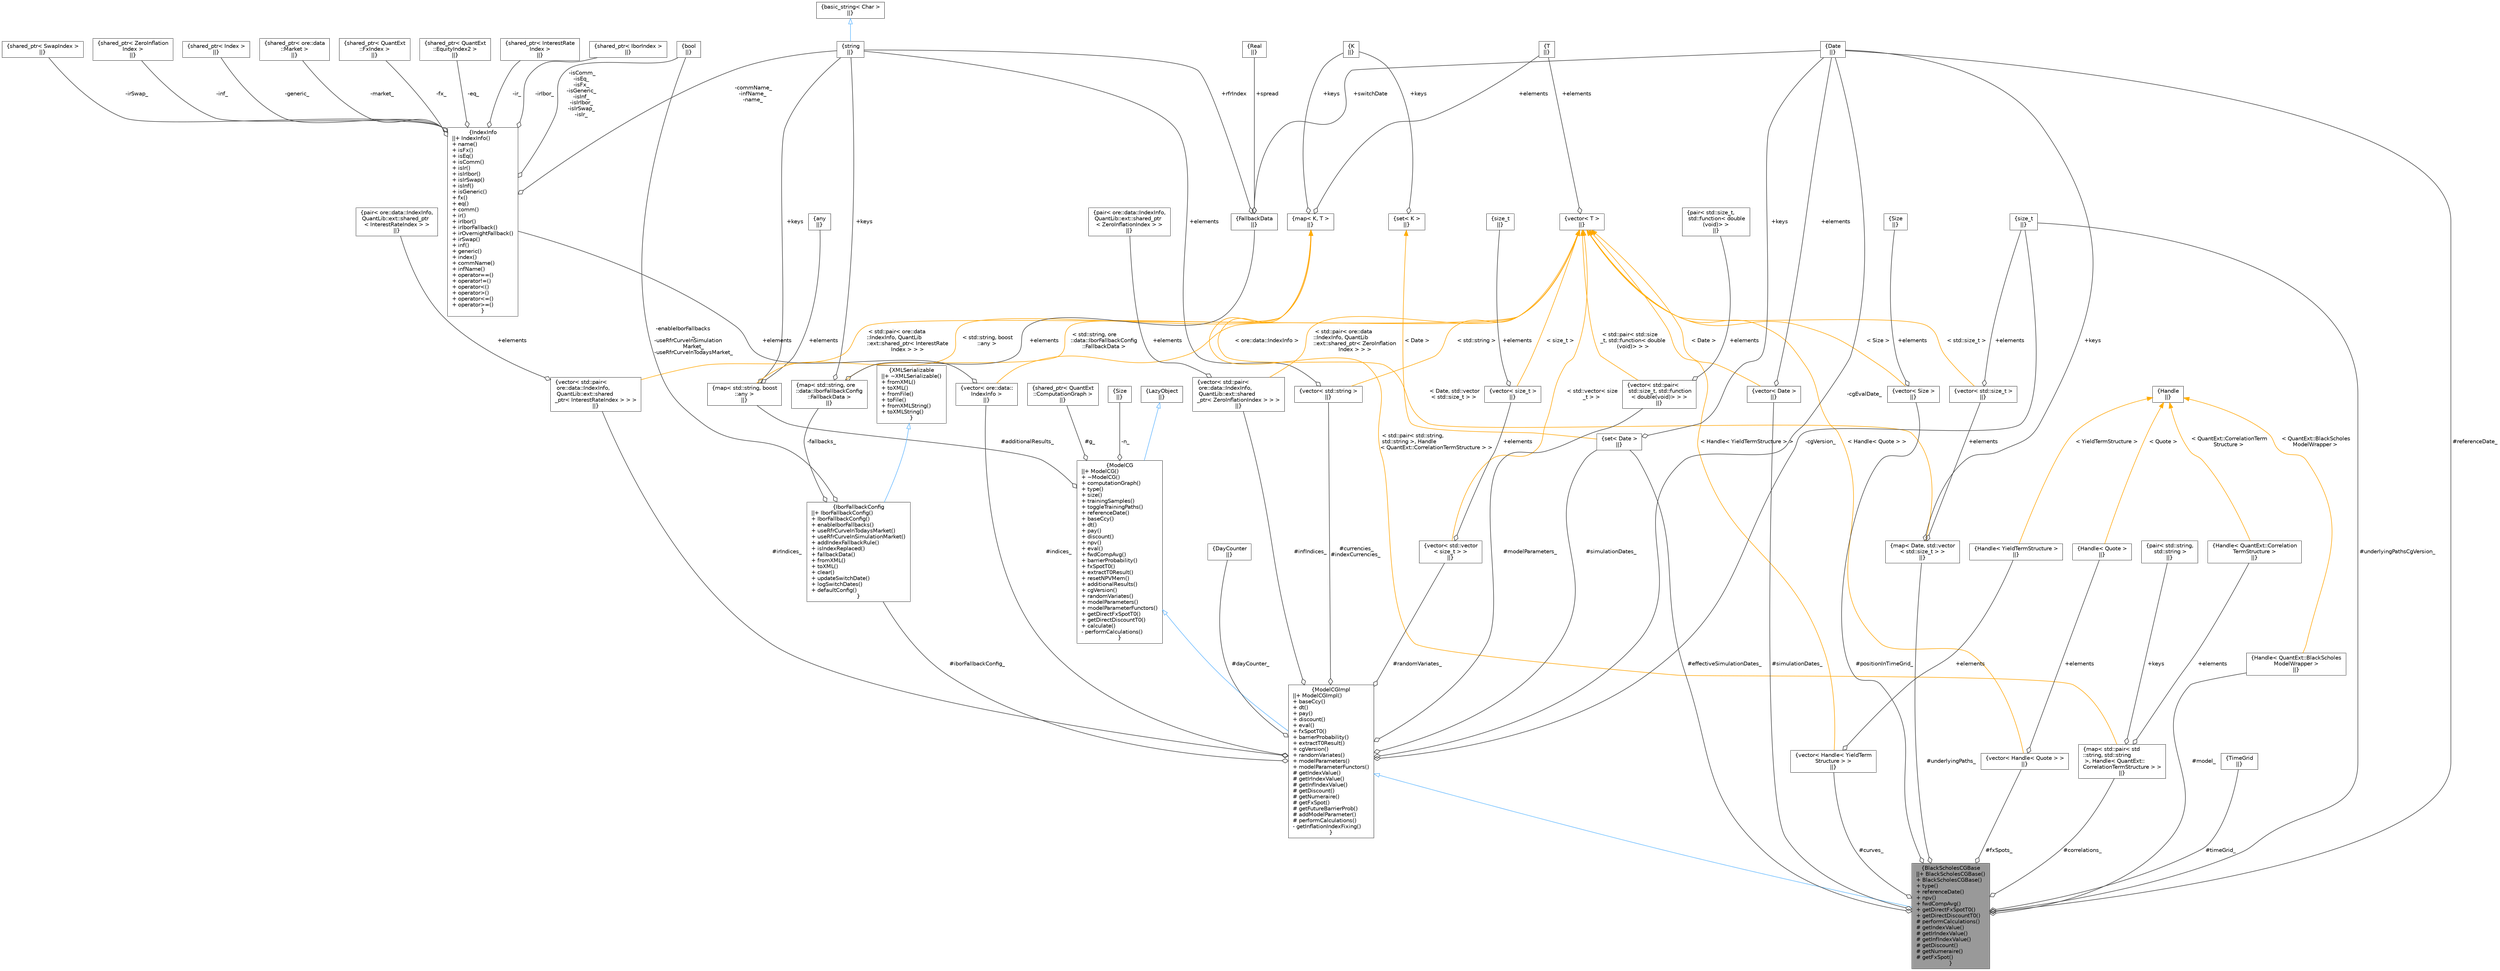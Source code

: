 digraph "BlackScholesCGBase"
{
 // INTERACTIVE_SVG=YES
 // LATEX_PDF_SIZE
  bgcolor="transparent";
  edge [fontname=Helvetica,fontsize=10,labelfontname=Helvetica,labelfontsize=10];
  node [fontname=Helvetica,fontsize=10,shape=box,height=0.2,width=0.4];
  Node1 [label="{BlackScholesCGBase\n||+ BlackScholesCGBase()\l+ BlackScholesCGBase()\l+ type()\l+ referenceDate()\l+ npv()\l+ fwdCompAvg()\l+ getDirectFxSpotT0()\l+ getDirectDiscountT0()\l# performCalculations()\l# getIndexValue()\l# getIrIndexValue()\l# getInfIndexValue()\l# getDiscount()\l# getNumeraire()\l# getFxSpot()\l}",height=0.2,width=0.4,color="gray40", fillcolor="grey60", style="filled", fontcolor="black",tooltip=" "];
  Node2 -> Node1 [dir="back",color="steelblue1",style="solid",arrowtail="onormal"];
  Node2 [label="{ModelCGImpl\n||+ ModelCGImpl()\l+ baseCcy()\l+ dt()\l+ pay()\l+ discount()\l+ eval()\l+ fxSpotT0()\l+ barrierProbability()\l+ extractT0Result()\l+ cgVersion()\l+ randomVariates()\l+ modelParameters()\l+ modelParameterFunctors()\l# getIndexValue()\l# getIrIndexValue()\l# getInfIndexValue()\l# getDiscount()\l# getNumeraire()\l# getFxSpot()\l# getFutureBarrierProb()\l# addModelParameter()\l# performCalculations()\l- getInflationIndexFixing()\l}",height=0.2,width=0.4,color="gray40", fillcolor="white", style="filled",URL="$classore_1_1data_1_1_model_c_g_impl.html",tooltip=" "];
  Node3 -> Node2 [dir="back",color="steelblue1",style="solid",arrowtail="onormal"];
  Node3 [label="{ModelCG\n||+ ModelCG()\l+ ~ModelCG()\l+ computationGraph()\l+ type()\l+ size()\l+ trainingSamples()\l+ toggleTrainingPaths()\l+ referenceDate()\l+ baseCcy()\l+ dt()\l+ pay()\l+ discount()\l+ npv()\l+ eval()\l+ fwdCompAvg()\l+ barrierProbability()\l+ fxSpotT0()\l+ extractT0Result()\l+ resetNPVMem()\l+ additionalResults()\l+ cgVersion()\l+ randomVariates()\l+ modelParameters()\l+ modelParameterFunctors()\l+ getDirectFxSpotT0()\l+ getDirectDiscountT0()\l+ calculate()\l- performCalculations()\l}",height=0.2,width=0.4,color="gray40", fillcolor="white", style="filled",URL="$classore_1_1data_1_1_model_c_g.html",tooltip=" "];
  Node4 -> Node3 [dir="back",color="steelblue1",style="solid",arrowtail="onormal"];
  Node4 [label="{LazyObject\n||}",height=0.2,width=0.4,color="gray40", fillcolor="white", style="filled",tooltip=" "];
  Node5 -> Node3 [color="grey25",style="solid",label=" #additionalResults_" ,arrowhead="odiamond"];
  Node5 [label="{map\< std::string, boost\l::any \>\n||}",height=0.2,width=0.4,color="gray40", fillcolor="white", style="filled",tooltip=" "];
  Node6 -> Node5 [color="grey25",style="solid",label=" +keys" ,arrowhead="odiamond"];
  Node6 [label="{string\n||}",height=0.2,width=0.4,color="gray40", fillcolor="white", style="filled",tooltip=" "];
  Node7 -> Node6 [dir="back",color="steelblue1",style="solid",arrowtail="onormal"];
  Node7 [label="{basic_string\< Char \>\n||}",height=0.2,width=0.4,color="gray40", fillcolor="white", style="filled",tooltip=" "];
  Node8 -> Node5 [color="grey25",style="solid",label=" +elements" ,arrowhead="odiamond"];
  Node8 [label="{any\n||}",height=0.2,width=0.4,color="gray40", fillcolor="white", style="filled",tooltip=" "];
  Node9 -> Node5 [dir="back",color="orange",style="solid",label=" \< std::string, boost\l::any \>" ];
  Node9 [label="{map\< K, T \>\n||}",height=0.2,width=0.4,color="gray40", fillcolor="white", style="filled",tooltip=" "];
  Node10 -> Node9 [color="grey25",style="solid",label=" +keys" ,arrowhead="odiamond"];
  Node10 [label="{K\n||}",height=0.2,width=0.4,color="gray40", fillcolor="white", style="filled",tooltip=" "];
  Node11 -> Node9 [color="grey25",style="solid",label=" +elements" ,arrowhead="odiamond"];
  Node11 [label="{T\n||}",height=0.2,width=0.4,color="gray40", fillcolor="white", style="filled",tooltip=" "];
  Node12 -> Node3 [color="grey25",style="solid",label=" #g_" ,arrowhead="odiamond"];
  Node12 [label="{shared_ptr\< QuantExt\l::ComputationGraph \>\n||}",height=0.2,width=0.4,color="gray40", fillcolor="white", style="filled",tooltip=" "];
  Node13 -> Node3 [color="grey25",style="solid",label=" -n_" ,arrowhead="odiamond"];
  Node13 [label="{Size\n||}",height=0.2,width=0.4,color="gray40", fillcolor="white", style="filled",tooltip=" "];
  Node14 -> Node2 [color="grey25",style="solid",label=" #dayCounter_" ,arrowhead="odiamond"];
  Node14 [label="{DayCounter\n||}",height=0.2,width=0.4,color="gray40", fillcolor="white", style="filled",tooltip=" "];
  Node15 -> Node2 [color="grey25",style="solid",label=" #currencies_\n#indexCurrencies_" ,arrowhead="odiamond"];
  Node15 [label="{vector\< std::string \>\n||}",height=0.2,width=0.4,color="gray40", fillcolor="white", style="filled",tooltip=" "];
  Node6 -> Node15 [color="grey25",style="solid",label=" +elements" ,arrowhead="odiamond"];
  Node16 -> Node15 [dir="back",color="orange",style="solid",label=" \< std::string \>" ];
  Node16 [label="{vector\< T \>\n||}",height=0.2,width=0.4,color="gray40", fillcolor="white", style="filled",tooltip=" "];
  Node11 -> Node16 [color="grey25",style="solid",label=" +elements" ,arrowhead="odiamond"];
  Node17 -> Node2 [color="grey25",style="solid",label=" #simulationDates_" ,arrowhead="odiamond"];
  Node17 [label="{set\< Date \>\n||}",height=0.2,width=0.4,color="gray40", fillcolor="white", style="filled",tooltip=" "];
  Node18 -> Node17 [color="grey25",style="solid",label=" +keys" ,arrowhead="odiamond"];
  Node18 [label="{Date\n||}",height=0.2,width=0.4,color="gray40", fillcolor="white", style="filled",tooltip=" "];
  Node19 -> Node17 [dir="back",color="orange",style="solid",label=" \< Date \>" ];
  Node19 [label="{set\< K \>\n||}",height=0.2,width=0.4,color="gray40", fillcolor="white", style="filled",tooltip=" "];
  Node10 -> Node19 [color="grey25",style="solid",label=" +keys" ,arrowhead="odiamond"];
  Node20 -> Node2 [color="grey25",style="solid",label=" #iborFallbackConfig_" ,arrowhead="odiamond"];
  Node20 [label="{IborFallbackConfig\n||+ IborFallbackConfig()\l+ IborFallbackConfig()\l+ enableIborFallbacks()\l+ useRfrCurveInTodaysMarket()\l+ useRfrCurveInSimulationMarket()\l+ addIndexFallbackRule()\l+ isIndexReplaced()\l+ fallbackData()\l+ fromXML()\l+ toXML()\l+ clear()\l+ updateSwitchDate()\l+ logSwitchDates()\l+ defaultConfig()\l}",height=0.2,width=0.4,color="gray40", fillcolor="white", style="filled",URL="$classore_1_1data_1_1_ibor_fallback_config.html",tooltip=" "];
  Node21 -> Node20 [dir="back",color="steelblue1",style="solid",arrowtail="onormal"];
  Node21 [label="{XMLSerializable\n||+ ~XMLSerializable()\l+ fromXML()\l+ toXML()\l+ fromFile()\l+ toFile()\l+ fromXMLString()\l+ toXMLString()\l}",height=0.2,width=0.4,color="gray40", fillcolor="white", style="filled",URL="$classore_1_1data_1_1_x_m_l_serializable.html",tooltip="Base class for all serializable classes."];
  Node22 -> Node20 [color="grey25",style="solid",label=" -enableIborFallbacks\l_\n-useRfrCurveInSimulation\lMarket_\n-useRfrCurveInTodaysMarket_" ,arrowhead="odiamond"];
  Node22 [label="{bool\n||}",height=0.2,width=0.4,color="gray40", fillcolor="white", style="filled",URL="$classbool.html",tooltip=" "];
  Node23 -> Node20 [color="grey25",style="solid",label=" -fallbacks_" ,arrowhead="odiamond"];
  Node23 [label="{map\< std::string, ore\l::data::IborFallbackConfig\l::FallbackData \>\n||}",height=0.2,width=0.4,color="gray40", fillcolor="white", style="filled",tooltip=" "];
  Node6 -> Node23 [color="grey25",style="solid",label=" +keys" ,arrowhead="odiamond"];
  Node24 -> Node23 [color="grey25",style="solid",label=" +elements" ,arrowhead="odiamond"];
  Node24 [label="{FallbackData\n||}",height=0.2,width=0.4,color="gray40", fillcolor="white", style="filled",URL="$structore_1_1data_1_1_ibor_fallback_config_1_1_fallback_data.html",tooltip=" "];
  Node6 -> Node24 [color="grey25",style="solid",label=" +rfrIndex" ,arrowhead="odiamond"];
  Node25 -> Node24 [color="grey25",style="solid",label=" +spread" ,arrowhead="odiamond"];
  Node25 [label="{Real\n||}",height=0.2,width=0.4,color="gray40", fillcolor="white", style="filled",tooltip=" "];
  Node18 -> Node24 [color="grey25",style="solid",label=" +switchDate" ,arrowhead="odiamond"];
  Node9 -> Node23 [dir="back",color="orange",style="solid",label=" \< std::string, ore\l::data::IborFallbackConfig\l::FallbackData \>" ];
  Node26 -> Node2 [color="grey25",style="solid",label=" #irIndices_" ,arrowhead="odiamond"];
  Node26 [label="{vector\< std::pair\<\l ore::data::IndexInfo,\l QuantLib::ext::shared\l_ptr\< InterestRateIndex \> \> \>\n||}",height=0.2,width=0.4,color="gray40", fillcolor="white", style="filled",tooltip=" "];
  Node27 -> Node26 [color="grey25",style="solid",label=" +elements" ,arrowhead="odiamond"];
  Node27 [label="{pair\< ore::data::IndexInfo,\l QuantLib::ext::shared_ptr\l\< InterestRateIndex \> \>\n||}",height=0.2,width=0.4,color="gray40", fillcolor="white", style="filled",tooltip=" "];
  Node16 -> Node26 [dir="back",color="orange",style="solid",label=" \< std::pair\< ore::data\l::IndexInfo, QuantLib\l::ext::shared_ptr\< InterestRate\lIndex \> \> \>" ];
  Node28 -> Node2 [color="grey25",style="solid",label=" #infIndices_" ,arrowhead="odiamond"];
  Node28 [label="{vector\< std::pair\<\l ore::data::IndexInfo,\l QuantLib::ext::shared\l_ptr\< ZeroInflationIndex \> \> \>\n||}",height=0.2,width=0.4,color="gray40", fillcolor="white", style="filled",tooltip=" "];
  Node29 -> Node28 [color="grey25",style="solid",label=" +elements" ,arrowhead="odiamond"];
  Node29 [label="{pair\< ore::data::IndexInfo,\l QuantLib::ext::shared_ptr\l\< ZeroInflationIndex \> \>\n||}",height=0.2,width=0.4,color="gray40", fillcolor="white", style="filled",tooltip=" "];
  Node16 -> Node28 [dir="back",color="orange",style="solid",label=" \< std::pair\< ore::data\l::IndexInfo, QuantLib\l::ext::shared_ptr\< ZeroInflation\lIndex \> \> \>" ];
  Node30 -> Node2 [color="grey25",style="solid",label=" #indices_" ,arrowhead="odiamond"];
  Node30 [label="{vector\< ore::data::\lIndexInfo \>\n||}",height=0.2,width=0.4,color="gray40", fillcolor="white", style="filled",tooltip=" "];
  Node31 -> Node30 [color="grey25",style="solid",label=" +elements" ,arrowhead="odiamond"];
  Node31 [label="{IndexInfo\n||+ IndexInfo()\l+ name()\l+ isFx()\l+ isEq()\l+ isComm()\l+ isIr()\l+ isIrIbor()\l+ isIrSwap()\l+ isInf()\l+ isGeneric()\l+ fx()\l+ eq()\l+ comm()\l+ ir()\l+ irIbor()\l+ irIborFallback()\l+ irOvernightFallback()\l+ irSwap()\l+ inf()\l+ generic()\l+ index()\l+ commName()\l+ infName()\l+ operator==()\l+ operator!=()\l+ operator\<()\l+ operator\>()\l+ operator\<=()\l+ operator\>=()\l}",height=0.2,width=0.4,color="gray40", fillcolor="white", style="filled",URL="$classore_1_1data_1_1_index_info.html",tooltip=" "];
  Node6 -> Node31 [color="grey25",style="solid",label=" -commName_\n-infName_\n-name_" ,arrowhead="odiamond"];
  Node32 -> Node31 [color="grey25",style="solid",label=" -market_" ,arrowhead="odiamond"];
  Node32 [label="{shared_ptr\< ore::data\l::Market \>\n||}",height=0.2,width=0.4,color="gray40", fillcolor="white", style="filled",tooltip=" "];
  Node22 -> Node31 [color="grey25",style="solid",label=" -isComm_\n-isEq_\n-isFx_\n-isGeneric_\n-isInf_\n-isIrIbor_\n-isIrSwap_\n-isIr_" ,arrowhead="odiamond"];
  Node33 -> Node31 [color="grey25",style="solid",label=" -fx_" ,arrowhead="odiamond"];
  Node33 [label="{shared_ptr\< QuantExt\l::FxIndex \>\n||}",height=0.2,width=0.4,color="gray40", fillcolor="white", style="filled",tooltip=" "];
  Node34 -> Node31 [color="grey25",style="solid",label=" -eq_" ,arrowhead="odiamond"];
  Node34 [label="{shared_ptr\< QuantExt\l::EquityIndex2 \>\n||}",height=0.2,width=0.4,color="gray40", fillcolor="white", style="filled",tooltip=" "];
  Node35 -> Node31 [color="grey25",style="solid",label=" -ir_" ,arrowhead="odiamond"];
  Node35 [label="{shared_ptr\< InterestRate\lIndex \>\n||}",height=0.2,width=0.4,color="gray40", fillcolor="white", style="filled",tooltip=" "];
  Node36 -> Node31 [color="grey25",style="solid",label=" -irIbor_" ,arrowhead="odiamond"];
  Node36 [label="{shared_ptr\< IborIndex \>\n||}",height=0.2,width=0.4,color="gray40", fillcolor="white", style="filled",tooltip=" "];
  Node37 -> Node31 [color="grey25",style="solid",label=" -irSwap_" ,arrowhead="odiamond"];
  Node37 [label="{shared_ptr\< SwapIndex \>\n||}",height=0.2,width=0.4,color="gray40", fillcolor="white", style="filled",tooltip=" "];
  Node38 -> Node31 [color="grey25",style="solid",label=" -inf_" ,arrowhead="odiamond"];
  Node38 [label="{shared_ptr\< ZeroInflation\lIndex \>\n||}",height=0.2,width=0.4,color="gray40", fillcolor="white", style="filled",tooltip=" "];
  Node39 -> Node31 [color="grey25",style="solid",label=" -generic_" ,arrowhead="odiamond"];
  Node39 [label="{shared_ptr\< Index \>\n||}",height=0.2,width=0.4,color="gray40", fillcolor="white", style="filled",tooltip=" "];
  Node16 -> Node30 [dir="back",color="orange",style="solid",label=" \< ore::data::IndexInfo \>" ];
  Node40 -> Node2 [color="grey25",style="solid",label=" #randomVariates_" ,arrowhead="odiamond"];
  Node40 [label="{vector\< std::vector\l\< size_t \> \>\n||}",height=0.2,width=0.4,color="gray40", fillcolor="white", style="filled",tooltip=" "];
  Node41 -> Node40 [color="grey25",style="solid",label=" +elements" ,arrowhead="odiamond"];
  Node41 [label="{vector\< size_t \>\n||}",height=0.2,width=0.4,color="gray40", fillcolor="white", style="filled",tooltip=" "];
  Node42 -> Node41 [color="grey25",style="solid",label=" +elements" ,arrowhead="odiamond"];
  Node42 [label="{size_t\n||}",height=0.2,width=0.4,color="gray40", fillcolor="white", style="filled",tooltip=" "];
  Node16 -> Node41 [dir="back",color="orange",style="solid",label=" \< size_t \>" ];
  Node16 -> Node40 [dir="back",color="orange",style="solid",label=" \< std::vector\< size\l_t \> \>" ];
  Node43 -> Node2 [color="grey25",style="solid",label=" #modelParameters_" ,arrowhead="odiamond"];
  Node43 [label="{vector\< std::pair\<\l std::size_t, std::function\l\< double(void)\> \> \>\n||}",height=0.2,width=0.4,color="gray40", fillcolor="white", style="filled",tooltip=" "];
  Node44 -> Node43 [color="grey25",style="solid",label=" +elements" ,arrowhead="odiamond"];
  Node44 [label="{pair\< std::size_t,\l std::function\< double\l(void)\> \>\n||}",height=0.2,width=0.4,color="gray40", fillcolor="white", style="filled",tooltip=" "];
  Node16 -> Node43 [dir="back",color="orange",style="solid",label=" \< std::pair\< std::size\l_t, std::function\< double\l(void)\> \> \>" ];
  Node45 -> Node2 [color="grey25",style="solid",label=" -cgVersion_" ,arrowhead="odiamond"];
  Node45 [label="{size_t\n||}",height=0.2,width=0.4,color="gray40", fillcolor="white", style="filled",tooltip=" "];
  Node18 -> Node2 [color="grey25",style="solid",label=" -cgEvalDate_" ,arrowhead="odiamond"];
  Node46 -> Node1 [color="grey25",style="solid",label=" #curves_" ,arrowhead="odiamond"];
  Node46 [label="{vector\< Handle\< YieldTerm\lStructure \> \>\n||}",height=0.2,width=0.4,color="gray40", fillcolor="white", style="filled",tooltip=" "];
  Node47 -> Node46 [color="grey25",style="solid",label=" +elements" ,arrowhead="odiamond"];
  Node47 [label="{Handle\< YieldTermStructure \>\n||}",height=0.2,width=0.4,color="gray40", fillcolor="white", style="filled",tooltip=" "];
  Node48 -> Node47 [dir="back",color="orange",style="solid",label=" \< YieldTermStructure \>" ];
  Node48 [label="{Handle\n||}",height=0.2,width=0.4,color="gray40", fillcolor="white", style="filled",tooltip=" "];
  Node16 -> Node46 [dir="back",color="orange",style="solid",label=" \< Handle\< YieldTermStructure \> \>" ];
  Node49 -> Node1 [color="grey25",style="solid",label=" #fxSpots_" ,arrowhead="odiamond"];
  Node49 [label="{vector\< Handle\< Quote \> \>\n||}",height=0.2,width=0.4,color="gray40", fillcolor="white", style="filled",tooltip=" "];
  Node50 -> Node49 [color="grey25",style="solid",label=" +elements" ,arrowhead="odiamond"];
  Node50 [label="{Handle\< Quote \>\n||}",height=0.2,width=0.4,color="gray40", fillcolor="white", style="filled",tooltip=" "];
  Node48 -> Node50 [dir="back",color="orange",style="solid",label=" \< Quote \>" ];
  Node16 -> Node49 [dir="back",color="orange",style="solid",label=" \< Handle\< Quote \> \>" ];
  Node51 -> Node1 [color="grey25",style="solid",label=" #model_" ,arrowhead="odiamond"];
  Node51 [label="{Handle\< QuantExt::BlackScholes\lModelWrapper \>\n||}",height=0.2,width=0.4,color="gray40", fillcolor="white", style="filled",tooltip=" "];
  Node48 -> Node51 [dir="back",color="orange",style="solid",label=" \< QuantExt::BlackScholes\lModelWrapper \>" ];
  Node52 -> Node1 [color="grey25",style="solid",label=" #correlations_" ,arrowhead="odiamond"];
  Node52 [label="{map\< std::pair\< std\l::string, std::string\l \>, Handle\< QuantExt::\lCorrelationTermStructure \> \>\n||}",height=0.2,width=0.4,color="gray40", fillcolor="white", style="filled",tooltip=" "];
  Node53 -> Node52 [color="grey25",style="solid",label=" +keys" ,arrowhead="odiamond"];
  Node53 [label="{pair\< std::string,\l std::string \>\n||}",height=0.2,width=0.4,color="gray40", fillcolor="white", style="filled",tooltip=" "];
  Node54 -> Node52 [color="grey25",style="solid",label=" +elements" ,arrowhead="odiamond"];
  Node54 [label="{Handle\< QuantExt::Correlation\lTermStructure \>\n||}",height=0.2,width=0.4,color="gray40", fillcolor="white", style="filled",tooltip=" "];
  Node48 -> Node54 [dir="back",color="orange",style="solid",label=" \< QuantExt::CorrelationTerm\lStructure \>" ];
  Node9 -> Node52 [dir="back",color="orange",style="solid",label=" \< std::pair\< std::string,\l std::string \>, Handle\l\< QuantExt::CorrelationTermStructure \> \>" ];
  Node55 -> Node1 [color="grey25",style="solid",label=" #simulationDates_" ,arrowhead="odiamond"];
  Node55 [label="{vector\< Date \>\n||}",height=0.2,width=0.4,color="gray40", fillcolor="white", style="filled",tooltip=" "];
  Node18 -> Node55 [color="grey25",style="solid",label=" +elements" ,arrowhead="odiamond"];
  Node16 -> Node55 [dir="back",color="orange",style="solid",label=" \< Date \>" ];
  Node18 -> Node1 [color="grey25",style="solid",label=" #referenceDate_" ,arrowhead="odiamond"];
  Node17 -> Node1 [color="grey25",style="solid",label=" #effectiveSimulationDates_" ,arrowhead="odiamond"];
  Node56 -> Node1 [color="grey25",style="solid",label=" #timeGrid_" ,arrowhead="odiamond"];
  Node56 [label="{TimeGrid\n||}",height=0.2,width=0.4,color="gray40", fillcolor="white", style="filled",tooltip=" "];
  Node57 -> Node1 [color="grey25",style="solid",label=" #positionInTimeGrid_" ,arrowhead="odiamond"];
  Node57 [label="{vector\< Size \>\n||}",height=0.2,width=0.4,color="gray40", fillcolor="white", style="filled",tooltip=" "];
  Node58 -> Node57 [color="grey25",style="solid",label=" +elements" ,arrowhead="odiamond"];
  Node58 [label="{Size\n||}",height=0.2,width=0.4,color="gray40", fillcolor="white", style="filled",tooltip=" "];
  Node16 -> Node57 [dir="back",color="orange",style="solid",label=" \< Size \>" ];
  Node59 -> Node1 [color="grey25",style="solid",label=" #underlyingPaths_" ,arrowhead="odiamond"];
  Node59 [label="{map\< Date, std::vector\l\< std::size_t \> \>\n||}",height=0.2,width=0.4,color="gray40", fillcolor="white", style="filled",tooltip=" "];
  Node18 -> Node59 [color="grey25",style="solid",label=" +keys" ,arrowhead="odiamond"];
  Node60 -> Node59 [color="grey25",style="solid",label=" +elements" ,arrowhead="odiamond"];
  Node60 [label="{vector\< std::size_t \>\n||}",height=0.2,width=0.4,color="gray40", fillcolor="white", style="filled",tooltip=" "];
  Node45 -> Node60 [color="grey25",style="solid",label=" +elements" ,arrowhead="odiamond"];
  Node16 -> Node60 [dir="back",color="orange",style="solid",label=" \< std::size_t \>" ];
  Node9 -> Node59 [dir="back",color="orange",style="solid",label=" \< Date, std::vector\l\< std::size_t \> \>" ];
  Node45 -> Node1 [color="grey25",style="solid",label=" #underlyingPathsCgVersion_" ,arrowhead="odiamond"];
}
